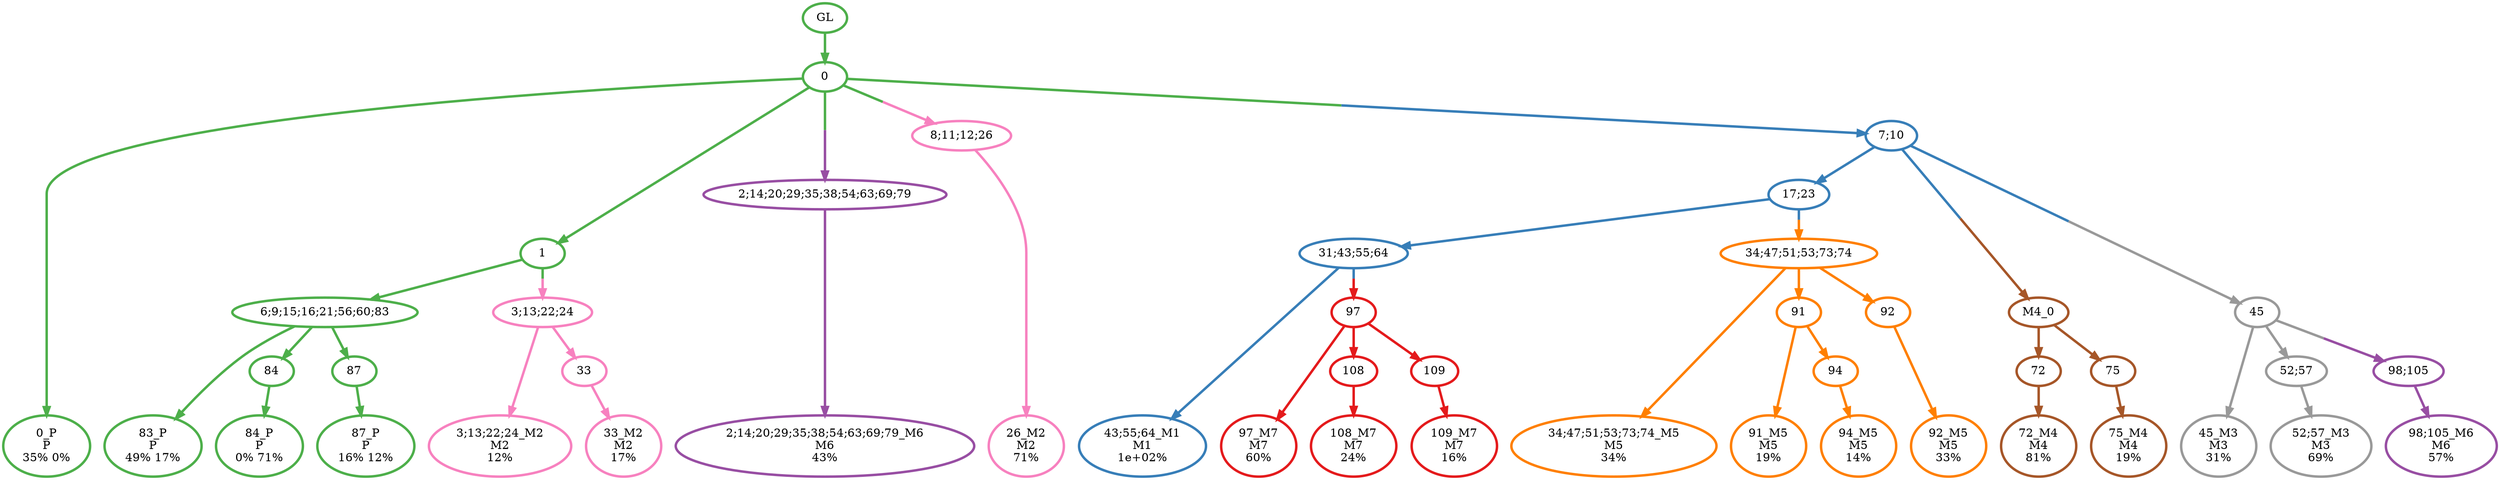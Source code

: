 digraph T {
	{
		rank=same
		44 [penwidth=3,colorscheme=set19,color=3,label="0_P\nP\n35% 0%"]
		41 [penwidth=3,colorscheme=set19,color=3,label="83_P\nP\n49% 17%"]
		39 [penwidth=3,colorscheme=set19,color=3,label="84_P\nP\n0% 71%"]
		37 [penwidth=3,colorscheme=set19,color=3,label="87_P\nP\n16% 12%"]
		34 [penwidth=3,colorscheme=set19,color=2,label="43;55;64_M1\nM1\n1e+02%"]
		33 [penwidth=3,colorscheme=set19,color=8,label="3;13;22;24_M2\nM2\n12%"]
		31 [penwidth=3,colorscheme=set19,color=8,label="33_M2\nM2\n17%"]
		30 [penwidth=3,colorscheme=set19,color=8,label="26_M2\nM2\n71%"]
		29 [penwidth=3,colorscheme=set19,color=9,label="45_M3\nM3\n31%"]
		27 [penwidth=3,colorscheme=set19,color=9,label="52;57_M3\nM3\n69%"]
		25 [penwidth=3,colorscheme=set19,color=7,label="72_M4\nM4\n81%"]
		23 [penwidth=3,colorscheme=set19,color=7,label="75_M4\nM4\n19%"]
		22 [penwidth=3,colorscheme=set19,color=5,label="34;47;51;53;73;74_M5\nM5\n34%"]
		20 [penwidth=3,colorscheme=set19,color=5,label="91_M5\nM5\n19%"]
		18 [penwidth=3,colorscheme=set19,color=5,label="94_M5\nM5\n14%"]
		16 [penwidth=3,colorscheme=set19,color=5,label="92_M5\nM5\n33%"]
		15 [penwidth=3,colorscheme=set19,color=4,label="2;14;20;29;35;38;54;63;69;79_M6\nM6\n43%"]
		14 [penwidth=3,colorscheme=set19,color=4,label="98;105_M6\nM6\n57%"]
		13 [penwidth=3,colorscheme=set19,color=1,label="97_M7\nM7\n60%"]
		11 [penwidth=3,colorscheme=set19,color=1,label="108_M7\nM7\n24%"]
		9 [penwidth=3,colorscheme=set19,color=1,label="109_M7\nM7\n16%"]
	}
	46 [penwidth=3,colorscheme=set19,color=3,label="GL"]
	45 [penwidth=3,colorscheme=set19,color=3,label="0"]
	43 [penwidth=3,colorscheme=set19,color=3,label="1"]
	42 [penwidth=3,colorscheme=set19,color=3,label="6;9;15;16;21;56;60;83"]
	40 [penwidth=3,colorscheme=set19,color=3,label="84"]
	38 [penwidth=3,colorscheme=set19,color=3,label="87"]
	36 [penwidth=3,colorscheme=set19,color=2,label="17;23"]
	35 [penwidth=3,colorscheme=set19,color=2,label="31;43;55;64"]
	32 [penwidth=3,colorscheme=set19,color=8,label="33"]
	28 [penwidth=3,colorscheme=set19,color=9,label="52;57"]
	26 [penwidth=3,colorscheme=set19,color=7,label="72"]
	24 [penwidth=3,colorscheme=set19,color=7,label="75"]
	21 [penwidth=3,colorscheme=set19,color=5,label="91"]
	19 [penwidth=3,colorscheme=set19,color=5,label="94"]
	17 [penwidth=3,colorscheme=set19,color=5,label="92"]
	12 [penwidth=3,colorscheme=set19,color=1,label="108"]
	10 [penwidth=3,colorscheme=set19,color=1,label="109"]
	8 [penwidth=3,colorscheme=set19,color=4,label="98;105"]
	7 [penwidth=3,colorscheme=set19,color=1,label="97"]
	6 [penwidth=3,colorscheme=set19,color=5,label="34;47;51;53;73;74"]
	5 [penwidth=3,colorscheme=set19,color=7,label="M4_0"]
	4 [penwidth=3,colorscheme=set19,color=9,label="45"]
	3 [penwidth=3,colorscheme=set19,color=4,label="2;14;20;29;35;38;54;63;69;79"]
	2 [penwidth=3,colorscheme=set19,color=8,label="8;11;12;26"]
	1 [penwidth=3,colorscheme=set19,color=8,label="3;13;22;24"]
	0 [penwidth=3,colorscheme=set19,color=2,label="7;10"]
	46 -> 45 [penwidth=3,colorscheme=set19,color=3]
	45 -> 44 [penwidth=3,colorscheme=set19,color=3]
	45 -> 43 [penwidth=3,colorscheme=set19,color=3]
	45 -> 3 [penwidth=3,colorscheme=set19,color="3;0.5:4"]
	45 -> 2 [penwidth=3,colorscheme=set19,color="3;0.5:8"]
	45 -> 0 [penwidth=3,colorscheme=set19,color="3;0.5:2"]
	43 -> 42 [penwidth=3,colorscheme=set19,color=3]
	43 -> 1 [penwidth=3,colorscheme=set19,color="3;0.5:8"]
	42 -> 41 [penwidth=3,colorscheme=set19,color=3]
	42 -> 40 [penwidth=3,colorscheme=set19,color=3]
	42 -> 38 [penwidth=3,colorscheme=set19,color=3]
	40 -> 39 [penwidth=3,colorscheme=set19,color=3]
	38 -> 37 [penwidth=3,colorscheme=set19,color=3]
	36 -> 35 [penwidth=3,colorscheme=set19,color=2]
	36 -> 6 [penwidth=3,colorscheme=set19,color="2;0.5:5"]
	35 -> 34 [penwidth=3,colorscheme=set19,color=2]
	35 -> 7 [penwidth=3,colorscheme=set19,color="2;0.5:1"]
	32 -> 31 [penwidth=3,colorscheme=set19,color=8]
	28 -> 27 [penwidth=3,colorscheme=set19,color=9]
	26 -> 25 [penwidth=3,colorscheme=set19,color=7]
	24 -> 23 [penwidth=3,colorscheme=set19,color=7]
	21 -> 20 [penwidth=3,colorscheme=set19,color=5]
	21 -> 19 [penwidth=3,colorscheme=set19,color=5]
	19 -> 18 [penwidth=3,colorscheme=set19,color=5]
	17 -> 16 [penwidth=3,colorscheme=set19,color=5]
	12 -> 11 [penwidth=3,colorscheme=set19,color=1]
	10 -> 9 [penwidth=3,colorscheme=set19,color=1]
	8 -> 14 [penwidth=3,colorscheme=set19,color=4]
	7 -> 13 [penwidth=3,colorscheme=set19,color=1]
	7 -> 12 [penwidth=3,colorscheme=set19,color=1]
	7 -> 10 [penwidth=3,colorscheme=set19,color=1]
	6 -> 22 [penwidth=3,colorscheme=set19,color=5]
	6 -> 21 [penwidth=3,colorscheme=set19,color=5]
	6 -> 17 [penwidth=3,colorscheme=set19,color=5]
	5 -> 26 [penwidth=3,colorscheme=set19,color=7]
	5 -> 24 [penwidth=3,colorscheme=set19,color=7]
	4 -> 29 [penwidth=3,colorscheme=set19,color=9]
	4 -> 28 [penwidth=3,colorscheme=set19,color=9]
	4 -> 8 [penwidth=3,colorscheme=set19,color="9;0.5:4"]
	3 -> 15 [penwidth=3,colorscheme=set19,color=4]
	2 -> 30 [penwidth=3,colorscheme=set19,color=8]
	1 -> 33 [penwidth=3,colorscheme=set19,color=8]
	1 -> 32 [penwidth=3,colorscheme=set19,color=8]
	0 -> 36 [penwidth=3,colorscheme=set19,color=2]
	0 -> 5 [penwidth=3,colorscheme=set19,color="2;0.5:7"]
	0 -> 4 [penwidth=3,colorscheme=set19,color="2;0.5:9"]
}
